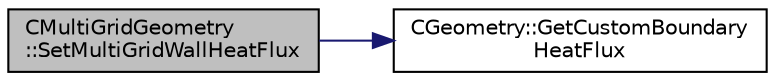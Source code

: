 digraph "CMultiGridGeometry::SetMultiGridWallHeatFlux"
{
 // LATEX_PDF_SIZE
  edge [fontname="Helvetica",fontsize="10",labelfontname="Helvetica",labelfontsize="10"];
  node [fontname="Helvetica",fontsize="10",shape=record];
  rankdir="LR";
  Node1 [label="CMultiGridGeometry\l::SetMultiGridWallHeatFlux",height=0.2,width=0.4,color="black", fillcolor="grey75", style="filled", fontcolor="black",tooltip="Set a representative wall normal heat flux of the agglomerated control volume on a particular boundar..."];
  Node1 -> Node2 [color="midnightblue",fontsize="10",style="solid",fontname="Helvetica"];
  Node2 [label="CGeometry::GetCustomBoundary\lHeatFlux",height=0.2,width=0.4,color="black", fillcolor="white", style="filled",URL="$classCGeometry.html#ae9a5315f4841f4008784b5860d087499",tooltip="Get the value of the customized normal heat flux at a specified vertex on a specified marker."];
}

